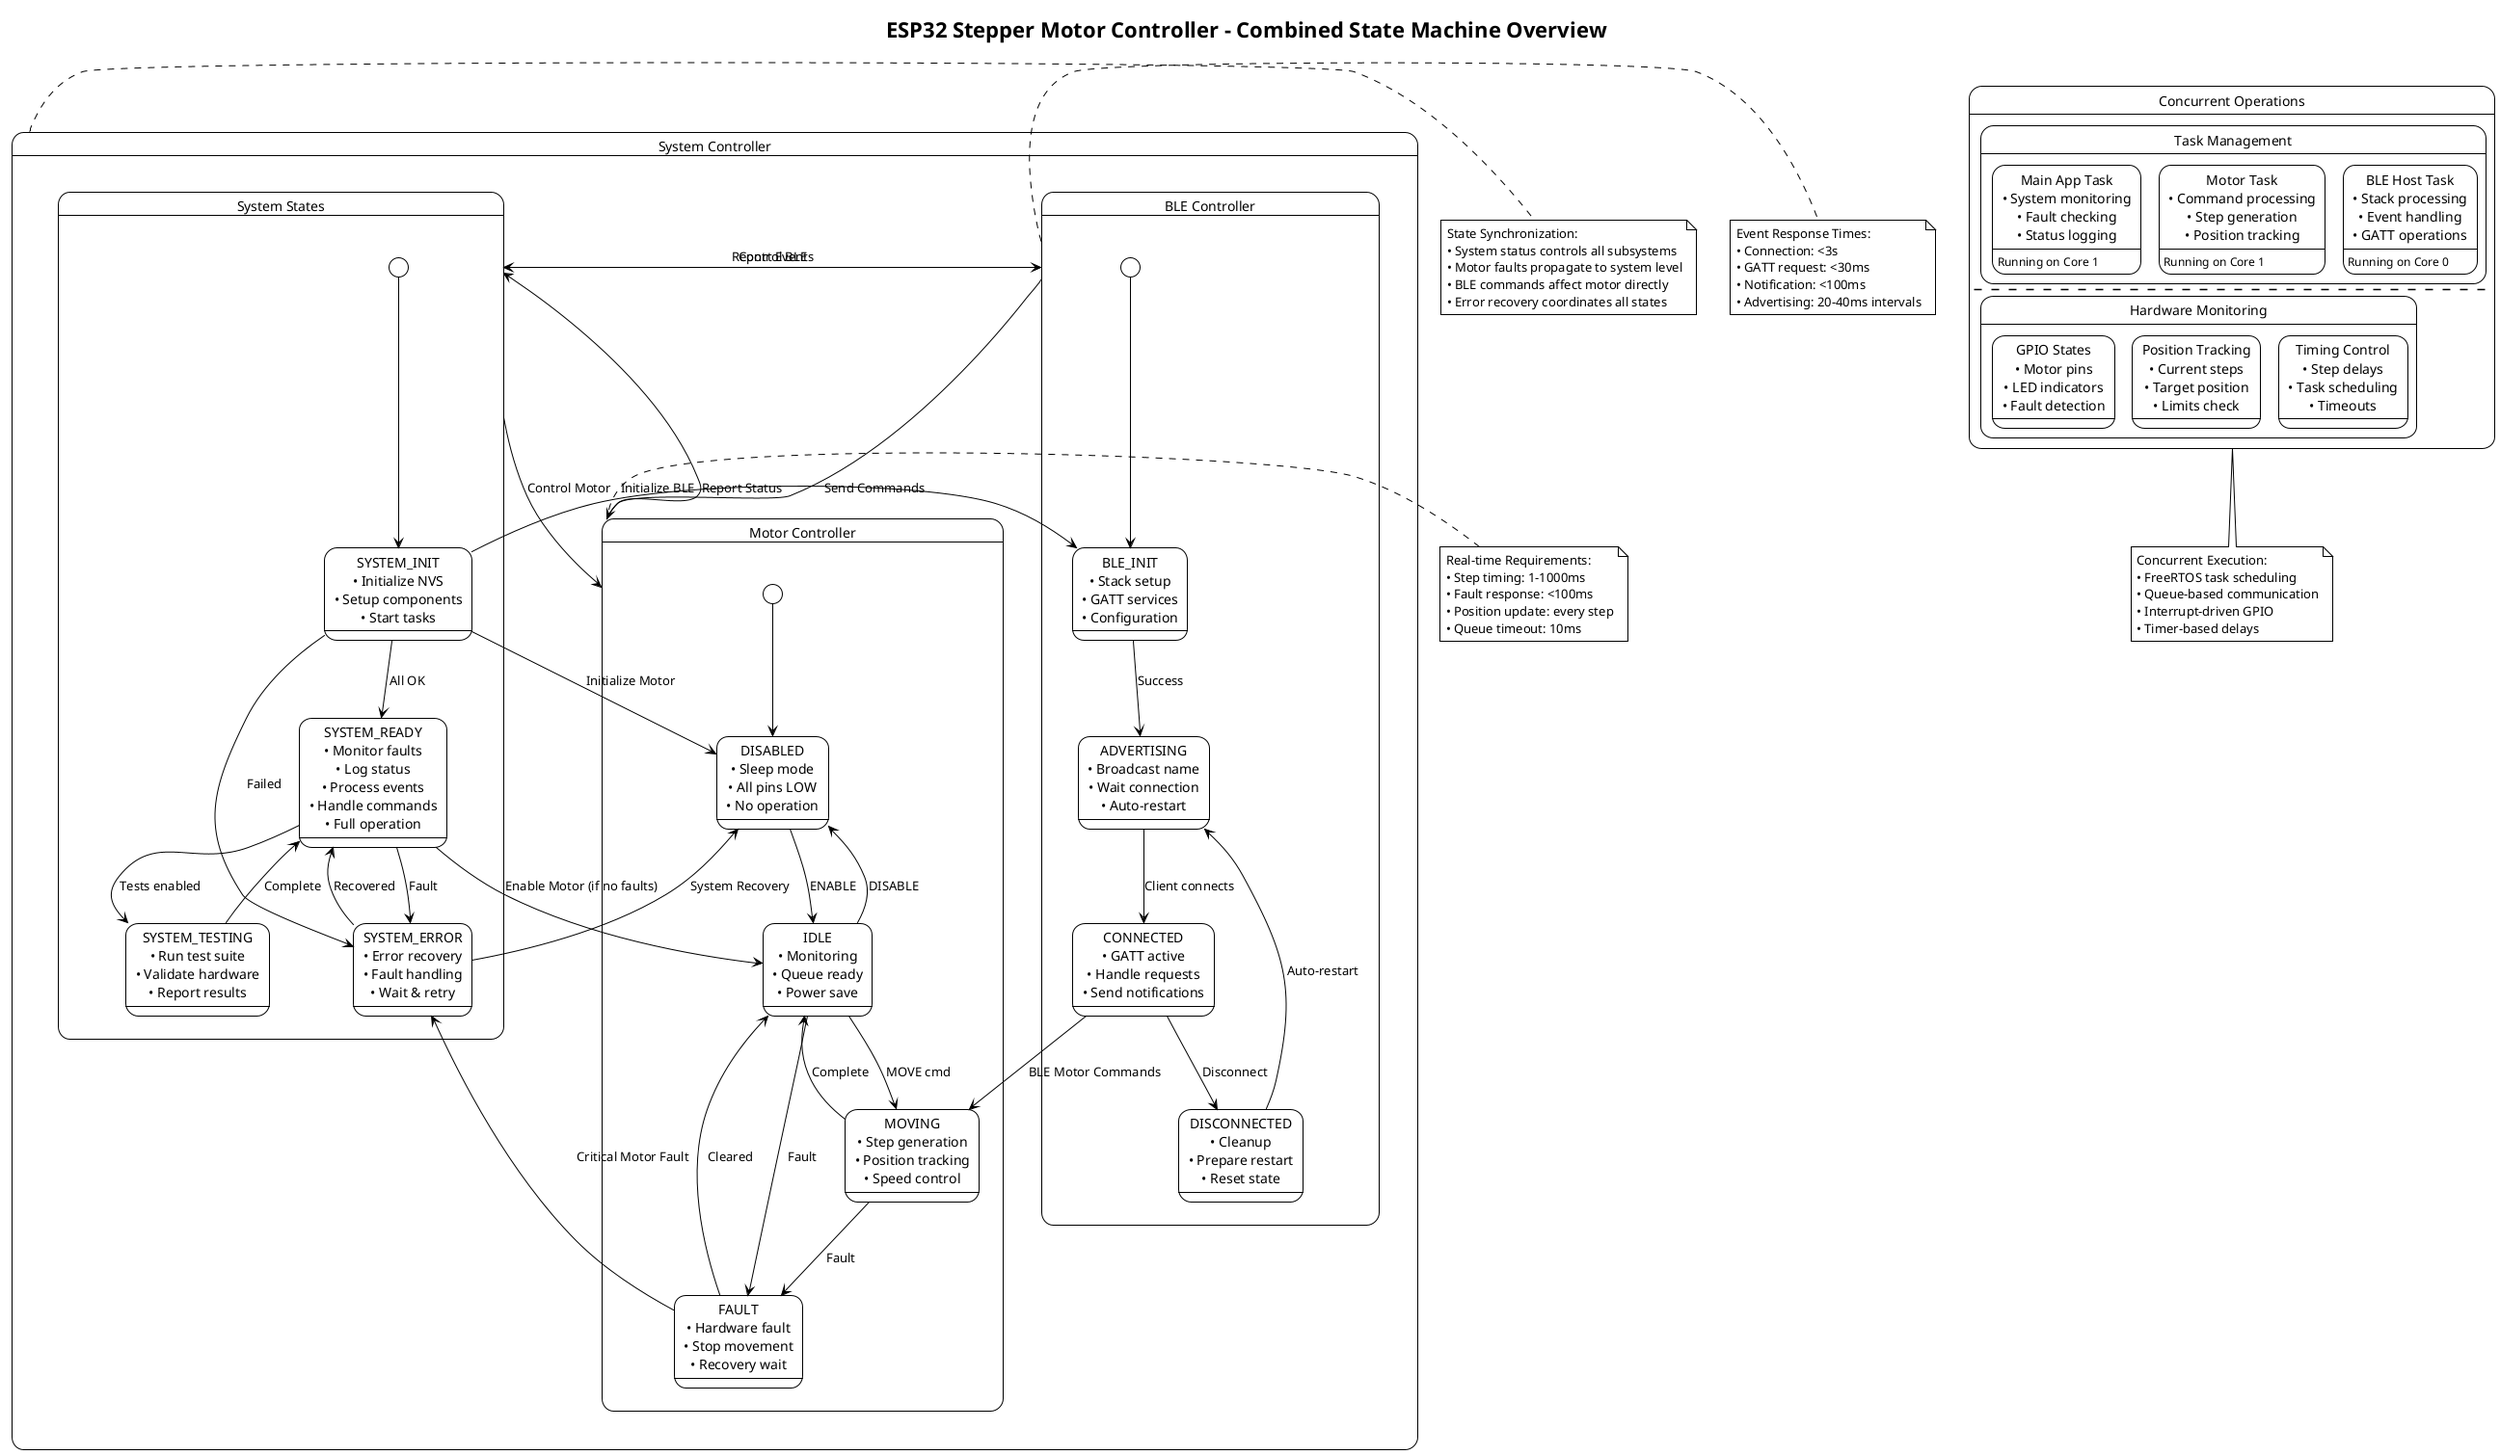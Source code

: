 @startuml Combined_State_Overview
!theme plain

title ESP32 Stepper Motor Controller - Combined State Machine Overview

' System-level composite state
state "System Controller" as SystemLevel {
    
    ' System states
    state "System States" as SysStates {
        state INIT as "SYSTEM_INIT\n• Initialize NVS\n• Setup components\n• Start tasks"
        state READY as "SYSTEM_READY\n• Monitor faults\n• Log status\n• Process events\n• Handle commands\n• Full operation"
        state ERROR as "SYSTEM_ERROR\n• Error recovery\n• Fault handling\n• Wait & retry"
        state TESTING as "SYSTEM_TESTING\n• Run test suite\n• Validate hardware\n• Report results"
        
        [*] --> INIT
        INIT --> READY : All OK
        INIT --> ERROR : Failed
        READY --> ERROR : Fault
        READY --> TESTING : Tests enabled
        ERROR --> READY : Recovered
        TESTING --> READY : Complete
    }
    
    ' Motor subsystem states
    state "Motor Controller" as MotorStates {
        state M_DISABLED as "DISABLED\n• Sleep mode\n• All pins LOW\n• No operation"
        state M_IDLE as "IDLE\n• Monitoring\n• Queue ready\n• Power save"
        state M_MOVING as "MOVING\n• Step generation\n• Position tracking\n• Speed control"
        state M_ERROR as "FAULT\n• Hardware fault\n• Stop movement\n• Recovery wait"
        
        [*] --> M_DISABLED
        M_DISABLED --> M_IDLE : ENABLE
        M_IDLE --> M_DISABLED : DISABLE
        M_IDLE --> M_MOVING : MOVE cmd
        M_IDLE --> M_ERROR : Fault
        M_MOVING --> M_IDLE : Complete
        M_MOVING --> M_ERROR : Fault
        M_ERROR --> M_IDLE : Cleared
    }
    
    ' BLE subsystem states
    state "BLE Controller" as BLEStates {
        state B_INIT as "BLE_INIT\n• Stack setup\n• GATT services\n• Configuration"
        state B_ADVERTISING as "ADVERTISING\n• Broadcast name\n• Wait connection\n• Auto-restart"
        state B_CONNECTED as "CONNECTED\n• GATT active\n• Handle requests\n• Send notifications"
        state B_DISCONNECTED as "DISCONNECTED\n• Cleanup\n• Prepare restart\n• Reset state"
        
        [*] --> B_INIT
        B_INIT --> B_ADVERTISING : Success
        B_ADVERTISING --> B_CONNECTED : Client connects
        B_CONNECTED --> B_DISCONNECTED : Disconnect
        B_DISCONNECTED --> B_ADVERTISING : Auto-restart
    }
}

' Inter-system state dependencies and synchronization
SysStates --> MotorStates : Control Motor
SysStates --> BLEStates : Control BLE
MotorStates --> SysStates : Report Status
BLEStates --> SysStates : Report Events
BLEStates --> MotorStates : Send Commands

' Cross-system event flows
INIT --> B_INIT : Initialize BLE
INIT --> M_DISABLED : Initialize Motor
READY --> M_IDLE : Enable Motor (if no faults)

B_CONNECTED --> M_MOVING : BLE Motor Commands
M_ERROR --> ERROR : Critical Motor Fault
ERROR --> M_DISABLED : System Recovery

' Concurrent operations (parallel states)
state "Concurrent Operations" as Parallel {
    state "Task Management" as TaskMgmt {
        state MAIN_TASK as "Main App Task\n• System monitoring\n• Fault checking\n• Status logging"
        state MOTOR_TASK as "Motor Task\n• Command processing\n• Step generation\n• Position tracking"
        state BLE_TASK as "BLE Host Task\n• Stack processing\n• Event handling\n• GATT operations"
        
        MAIN_TASK : Running on Core 1
        MOTOR_TASK : Running on Core 1
        BLE_TASK : Running on Core 0
    }
    
    --
    
    state "Hardware Monitoring" as HWMon {
        state GPIO_PINS as "GPIO States\n• Motor pins\n• LED indicators\n• Fault detection"
        state POSITION as "Position Tracking\n• Current steps\n• Target position\n• Limits check"
        state TIMING as "Timing Control\n• Step delays\n• Task scheduling\n• Timeouts"
    }
}

' System synchronization points
note right of SystemLevel : State Synchronization:\n• System status controls all subsystems\n• Motor faults propagate to system level\n• BLE commands affect motor directly\n• Error recovery coordinates all states

note bottom of Parallel : Concurrent Execution:\n• FreeRTOS task scheduling\n• Queue-based communication\n• Interrupt-driven GPIO\n• Timer-based delays

' Real-time constraints
note left of MotorStates : Real-time Requirements:\n• Step timing: 1-1000ms\n• Fault response: <100ms\n• Position update: every step\n• Queue timeout: 10ms

note right of BLEStates : Event Response Times:\n• Connection: <3s\n• GATT request: <30ms\n• Notification: <100ms\n• Advertising: 20-40ms intervals

@enduml 